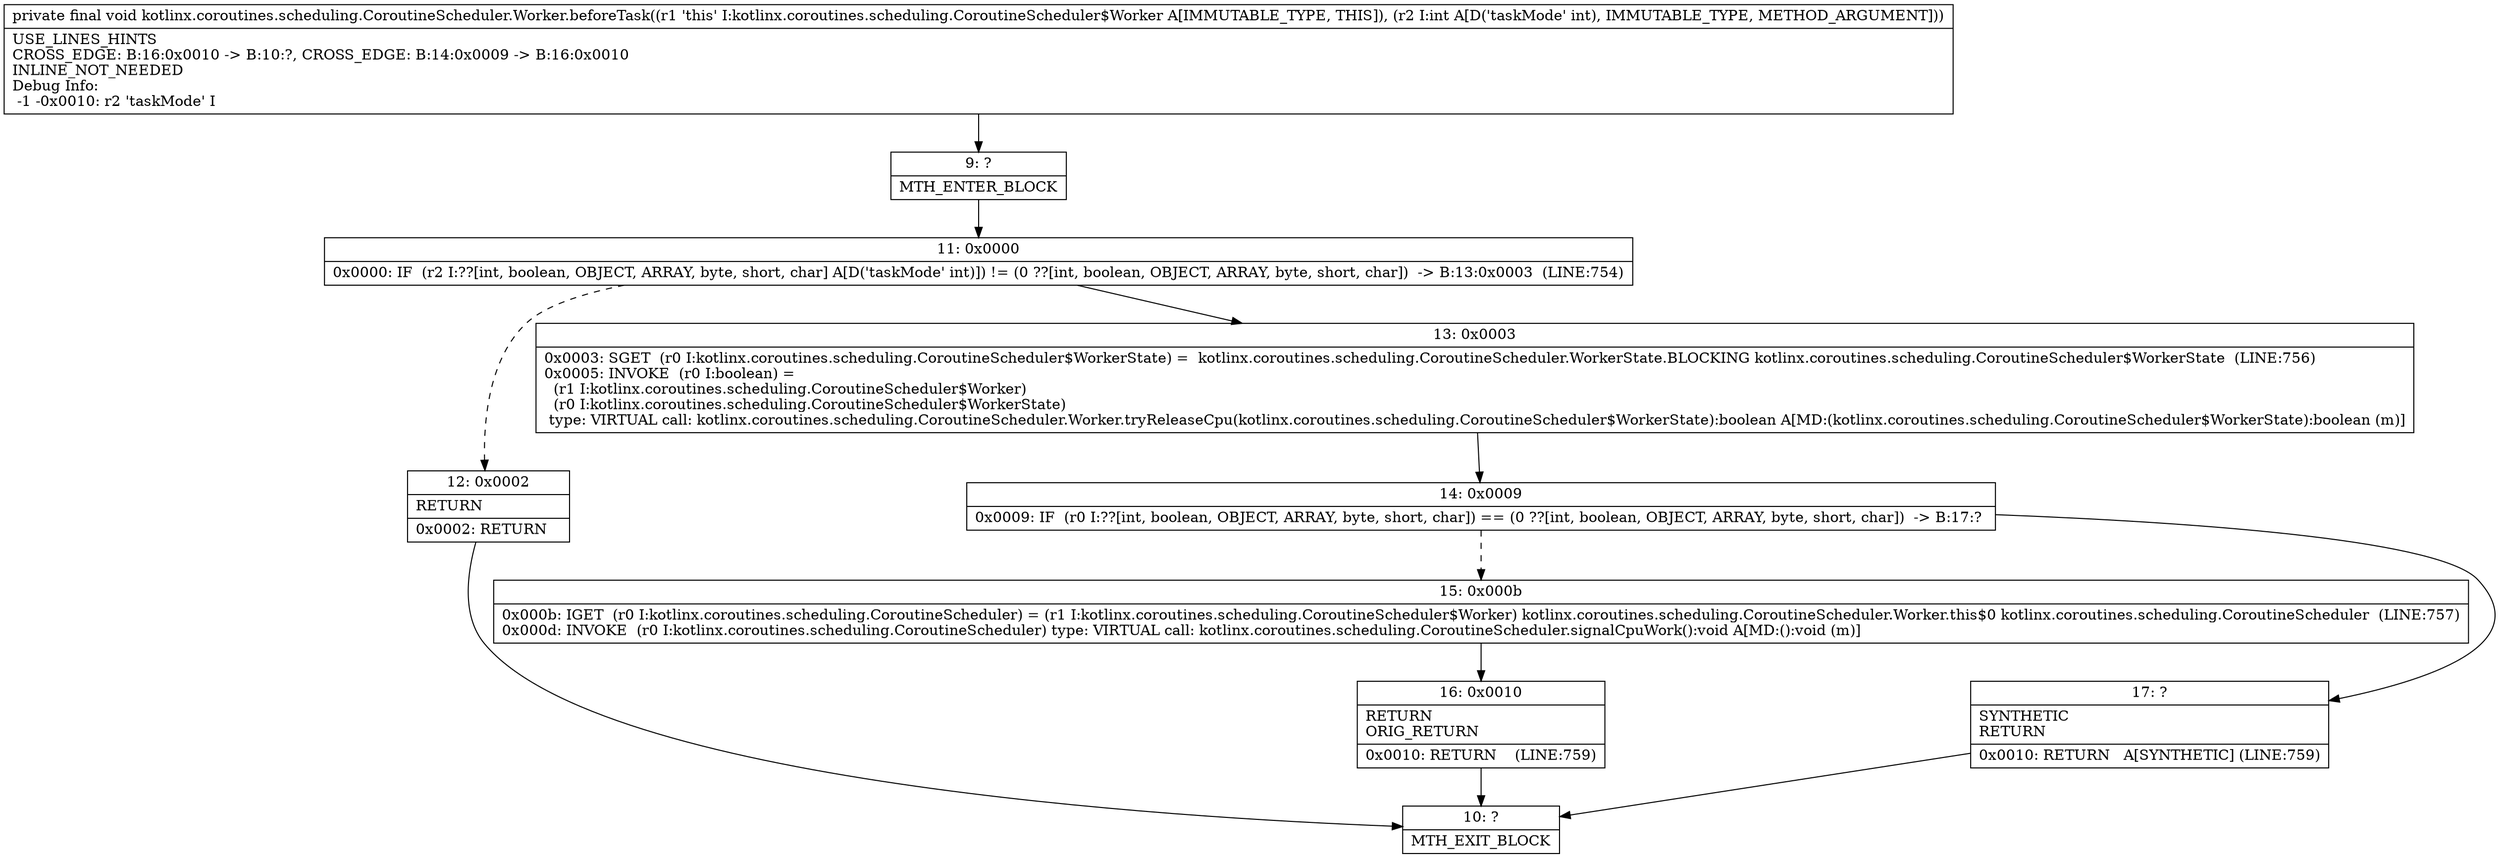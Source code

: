 digraph "CFG forkotlinx.coroutines.scheduling.CoroutineScheduler.Worker.beforeTask(I)V" {
Node_9 [shape=record,label="{9\:\ ?|MTH_ENTER_BLOCK\l}"];
Node_11 [shape=record,label="{11\:\ 0x0000|0x0000: IF  (r2 I:??[int, boolean, OBJECT, ARRAY, byte, short, char] A[D('taskMode' int)]) != (0 ??[int, boolean, OBJECT, ARRAY, byte, short, char])  \-\> B:13:0x0003  (LINE:754)\l}"];
Node_12 [shape=record,label="{12\:\ 0x0002|RETURN\l|0x0002: RETURN   \l}"];
Node_10 [shape=record,label="{10\:\ ?|MTH_EXIT_BLOCK\l}"];
Node_13 [shape=record,label="{13\:\ 0x0003|0x0003: SGET  (r0 I:kotlinx.coroutines.scheduling.CoroutineScheduler$WorkerState) =  kotlinx.coroutines.scheduling.CoroutineScheduler.WorkerState.BLOCKING kotlinx.coroutines.scheduling.CoroutineScheduler$WorkerState  (LINE:756)\l0x0005: INVOKE  (r0 I:boolean) = \l  (r1 I:kotlinx.coroutines.scheduling.CoroutineScheduler$Worker)\l  (r0 I:kotlinx.coroutines.scheduling.CoroutineScheduler$WorkerState)\l type: VIRTUAL call: kotlinx.coroutines.scheduling.CoroutineScheduler.Worker.tryReleaseCpu(kotlinx.coroutines.scheduling.CoroutineScheduler$WorkerState):boolean A[MD:(kotlinx.coroutines.scheduling.CoroutineScheduler$WorkerState):boolean (m)]\l}"];
Node_14 [shape=record,label="{14\:\ 0x0009|0x0009: IF  (r0 I:??[int, boolean, OBJECT, ARRAY, byte, short, char]) == (0 ??[int, boolean, OBJECT, ARRAY, byte, short, char])  \-\> B:17:? \l}"];
Node_15 [shape=record,label="{15\:\ 0x000b|0x000b: IGET  (r0 I:kotlinx.coroutines.scheduling.CoroutineScheduler) = (r1 I:kotlinx.coroutines.scheduling.CoroutineScheduler$Worker) kotlinx.coroutines.scheduling.CoroutineScheduler.Worker.this$0 kotlinx.coroutines.scheduling.CoroutineScheduler  (LINE:757)\l0x000d: INVOKE  (r0 I:kotlinx.coroutines.scheduling.CoroutineScheduler) type: VIRTUAL call: kotlinx.coroutines.scheduling.CoroutineScheduler.signalCpuWork():void A[MD:():void (m)]\l}"];
Node_16 [shape=record,label="{16\:\ 0x0010|RETURN\lORIG_RETURN\l|0x0010: RETURN    (LINE:759)\l}"];
Node_17 [shape=record,label="{17\:\ ?|SYNTHETIC\lRETURN\l|0x0010: RETURN   A[SYNTHETIC] (LINE:759)\l}"];
MethodNode[shape=record,label="{private final void kotlinx.coroutines.scheduling.CoroutineScheduler.Worker.beforeTask((r1 'this' I:kotlinx.coroutines.scheduling.CoroutineScheduler$Worker A[IMMUTABLE_TYPE, THIS]), (r2 I:int A[D('taskMode' int), IMMUTABLE_TYPE, METHOD_ARGUMENT]))  | USE_LINES_HINTS\lCROSS_EDGE: B:16:0x0010 \-\> B:10:?, CROSS_EDGE: B:14:0x0009 \-\> B:16:0x0010\lINLINE_NOT_NEEDED\lDebug Info:\l  \-1 \-0x0010: r2 'taskMode' I\l}"];
MethodNode -> Node_9;Node_9 -> Node_11;
Node_11 -> Node_12[style=dashed];
Node_11 -> Node_13;
Node_12 -> Node_10;
Node_13 -> Node_14;
Node_14 -> Node_15[style=dashed];
Node_14 -> Node_17;
Node_15 -> Node_16;
Node_16 -> Node_10;
Node_17 -> Node_10;
}

